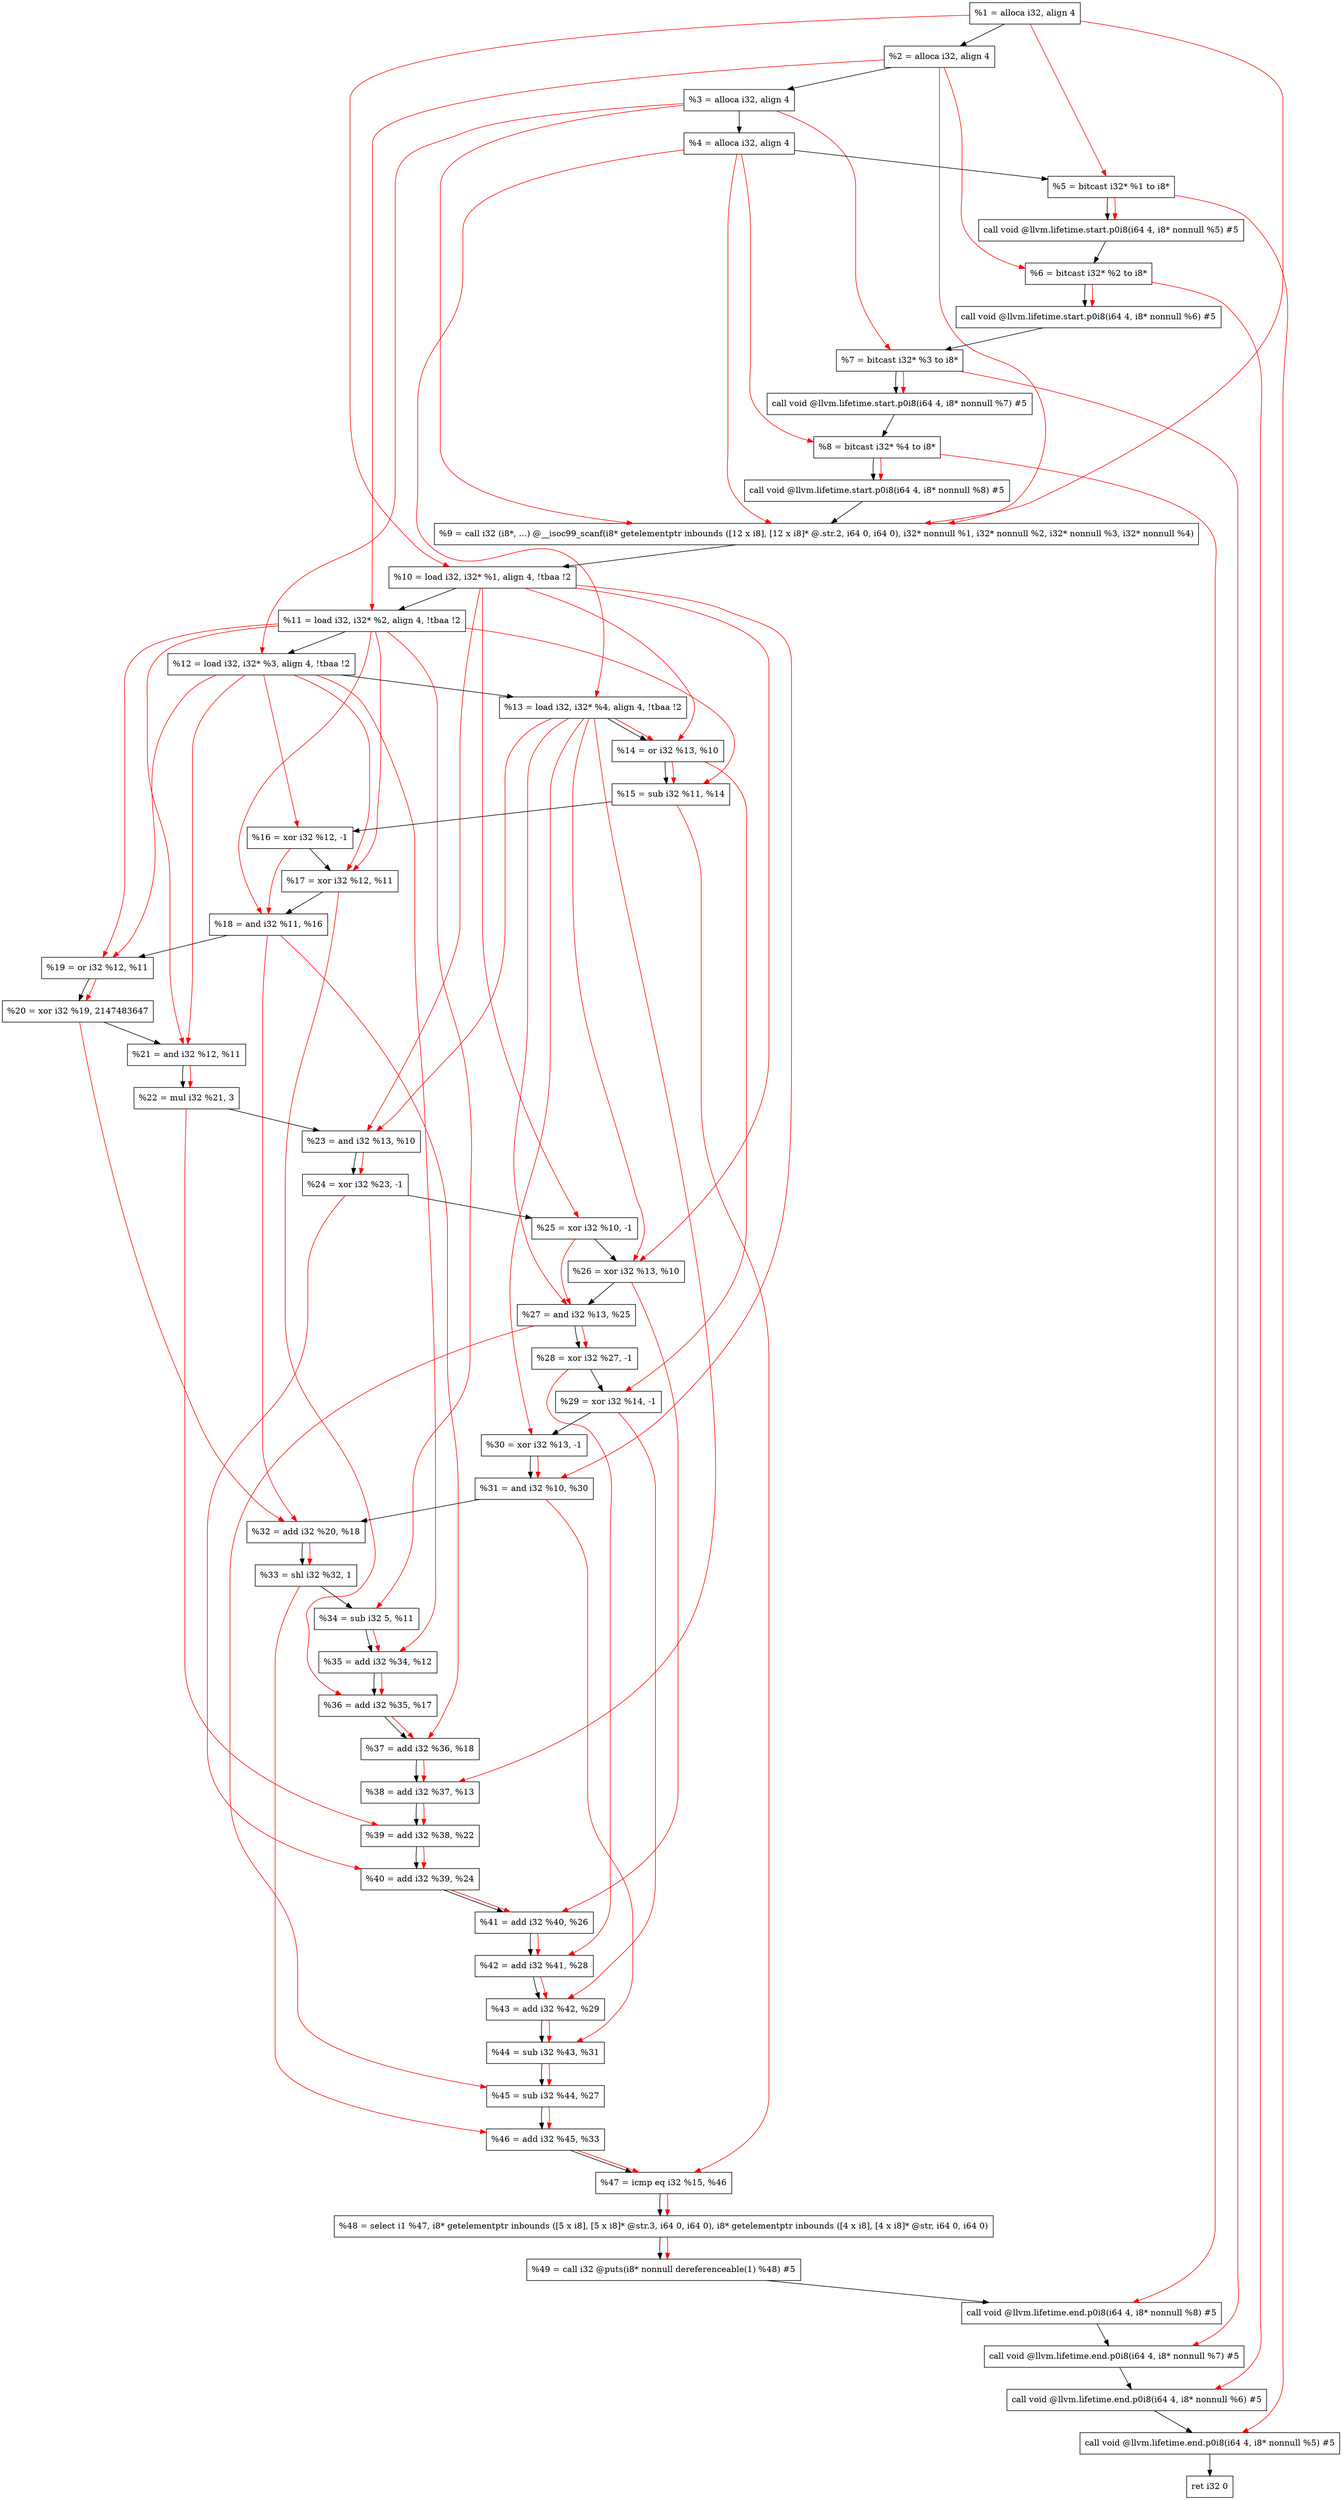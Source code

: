 digraph "DFG for'main' function" {
	Node0x105e808[shape=record, label="  %1 = alloca i32, align 4"];
	Node0x105e888[shape=record, label="  %2 = alloca i32, align 4"];
	Node0x105e918[shape=record, label="  %3 = alloca i32, align 4"];
	Node0x105e978[shape=record, label="  %4 = alloca i32, align 4"];
	Node0x105ea28[shape=record, label="  %5 = bitcast i32* %1 to i8*"];
	Node0x105ee58[shape=record, label="  call void @llvm.lifetime.start.p0i8(i64 4, i8* nonnull %5) #5"];
	Node0x105ef38[shape=record, label="  %6 = bitcast i32* %2 to i8*"];
	Node0x105f038[shape=record, label="  call void @llvm.lifetime.start.p0i8(i64 4, i8* nonnull %6) #5"];
	Node0x105f0f8[shape=record, label="  %7 = bitcast i32* %3 to i8*"];
	Node0x105f1a8[shape=record, label="  call void @llvm.lifetime.start.p0i8(i64 4, i8* nonnull %7) #5"];
	Node0x105f268[shape=record, label="  %8 = bitcast i32* %4 to i8*"];
	Node0x105f318[shape=record, label="  call void @llvm.lifetime.start.p0i8(i64 4, i8* nonnull %8) #5"];
	Node0x1059a30[shape=record, label="  %9 = call i32 (i8*, ...) @__isoc99_scanf(i8* getelementptr inbounds ([12 x i8], [12 x i8]* @.str.2, i64 0, i64 0), i32* nonnull %1, i32* nonnull %2, i32* nonnull %3, i32* nonnull %4)"];
	Node0x105f518[shape=record, label="  %10 = load i32, i32* %1, align 4, !tbaa !2"];
	Node0x1060488[shape=record, label="  %11 = load i32, i32* %2, align 4, !tbaa !2"];
	Node0x1060af8[shape=record, label="  %12 = load i32, i32* %3, align 4, !tbaa !2"];
	Node0x1060b58[shape=record, label="  %13 = load i32, i32* %4, align 4, !tbaa !2"];
	Node0x1060bd0[shape=record, label="  %14 = or i32 %13, %10"];
	Node0x1060c40[shape=record, label="  %15 = sub i32 %11, %14"];
	Node0x1060cb0[shape=record, label="  %16 = xor i32 %12, -1"];
	Node0x1060d20[shape=record, label="  %17 = xor i32 %12, %11"];
	Node0x1060d90[shape=record, label="  %18 = and i32 %11, %16"];
	Node0x1060e00[shape=record, label="  %19 = or i32 %12, %11"];
	Node0x1060e70[shape=record, label="  %20 = xor i32 %19, 2147483647"];
	Node0x1060ee0[shape=record, label="  %21 = and i32 %12, %11"];
	Node0x1060f50[shape=record, label="  %22 = mul i32 %21, 3"];
	Node0x1060fc0[shape=record, label="  %23 = and i32 %13, %10"];
	Node0x1061030[shape=record, label="  %24 = xor i32 %23, -1"];
	Node0x10610a0[shape=record, label="  %25 = xor i32 %10, -1"];
	Node0x1061110[shape=record, label="  %26 = xor i32 %13, %10"];
	Node0x1061180[shape=record, label="  %27 = and i32 %13, %25"];
	Node0x10611f0[shape=record, label="  %28 = xor i32 %27, -1"];
	Node0x1061260[shape=record, label="  %29 = xor i32 %14, -1"];
	Node0x10612d0[shape=record, label="  %30 = xor i32 %13, -1"];
	Node0x1061340[shape=record, label="  %31 = and i32 %10, %30"];
	Node0x10613b0[shape=record, label="  %32 = add i32 %20, %18"];
	Node0x1061420[shape=record, label="  %33 = shl i32 %32, 1"];
	Node0x1061490[shape=record, label="  %34 = sub i32 5, %11"];
	Node0x1061500[shape=record, label="  %35 = add i32 %34, %12"];
	Node0x1061570[shape=record, label="  %36 = add i32 %35, %17"];
	Node0x10615e0[shape=record, label="  %37 = add i32 %36, %18"];
	Node0x1061650[shape=record, label="  %38 = add i32 %37, %13"];
	Node0x10616c0[shape=record, label="  %39 = add i32 %38, %22"];
	Node0x1061730[shape=record, label="  %40 = add i32 %39, %24"];
	Node0x10617a0[shape=record, label="  %41 = add i32 %40, %26"];
	Node0x1061810[shape=record, label="  %42 = add i32 %41, %28"];
	Node0x1061880[shape=record, label="  %43 = add i32 %42, %29"];
	Node0x10618f0[shape=record, label="  %44 = sub i32 %43, %31"];
	Node0x1061960[shape=record, label="  %45 = sub i32 %44, %27"];
	Node0x10619d0[shape=record, label="  %46 = add i32 %45, %33"];
	Node0x1061a40[shape=record, label="  %47 = icmp eq i32 %15, %46"];
	Node0xffe8b8[shape=record, label="  %48 = select i1 %47, i8* getelementptr inbounds ([5 x i8], [5 x i8]* @str.3, i64 0, i64 0), i8* getelementptr inbounds ([4 x i8], [4 x i8]* @str, i64 0, i64 0)"];
	Node0x1061ad0[shape=record, label="  %49 = call i32 @puts(i8* nonnull dereferenceable(1) %48) #5"];
	Node0x1061d78[shape=record, label="  call void @llvm.lifetime.end.p0i8(i64 4, i8* nonnull %8) #5"];
	Node0x1061ed8[shape=record, label="  call void @llvm.lifetime.end.p0i8(i64 4, i8* nonnull %7) #5"];
	Node0x1061fe8[shape=record, label="  call void @llvm.lifetime.end.p0i8(i64 4, i8* nonnull %6) #5"];
	Node0x10620f8[shape=record, label="  call void @llvm.lifetime.end.p0i8(i64 4, i8* nonnull %5) #5"];
	Node0x10621b8[shape=record, label="  ret i32 0"];
	Node0x105e808 -> Node0x105e888;
	Node0x105e888 -> Node0x105e918;
	Node0x105e918 -> Node0x105e978;
	Node0x105e978 -> Node0x105ea28;
	Node0x105ea28 -> Node0x105ee58;
	Node0x105ee58 -> Node0x105ef38;
	Node0x105ef38 -> Node0x105f038;
	Node0x105f038 -> Node0x105f0f8;
	Node0x105f0f8 -> Node0x105f1a8;
	Node0x105f1a8 -> Node0x105f268;
	Node0x105f268 -> Node0x105f318;
	Node0x105f318 -> Node0x1059a30;
	Node0x1059a30 -> Node0x105f518;
	Node0x105f518 -> Node0x1060488;
	Node0x1060488 -> Node0x1060af8;
	Node0x1060af8 -> Node0x1060b58;
	Node0x1060b58 -> Node0x1060bd0;
	Node0x1060bd0 -> Node0x1060c40;
	Node0x1060c40 -> Node0x1060cb0;
	Node0x1060cb0 -> Node0x1060d20;
	Node0x1060d20 -> Node0x1060d90;
	Node0x1060d90 -> Node0x1060e00;
	Node0x1060e00 -> Node0x1060e70;
	Node0x1060e70 -> Node0x1060ee0;
	Node0x1060ee0 -> Node0x1060f50;
	Node0x1060f50 -> Node0x1060fc0;
	Node0x1060fc0 -> Node0x1061030;
	Node0x1061030 -> Node0x10610a0;
	Node0x10610a0 -> Node0x1061110;
	Node0x1061110 -> Node0x1061180;
	Node0x1061180 -> Node0x10611f0;
	Node0x10611f0 -> Node0x1061260;
	Node0x1061260 -> Node0x10612d0;
	Node0x10612d0 -> Node0x1061340;
	Node0x1061340 -> Node0x10613b0;
	Node0x10613b0 -> Node0x1061420;
	Node0x1061420 -> Node0x1061490;
	Node0x1061490 -> Node0x1061500;
	Node0x1061500 -> Node0x1061570;
	Node0x1061570 -> Node0x10615e0;
	Node0x10615e0 -> Node0x1061650;
	Node0x1061650 -> Node0x10616c0;
	Node0x10616c0 -> Node0x1061730;
	Node0x1061730 -> Node0x10617a0;
	Node0x10617a0 -> Node0x1061810;
	Node0x1061810 -> Node0x1061880;
	Node0x1061880 -> Node0x10618f0;
	Node0x10618f0 -> Node0x1061960;
	Node0x1061960 -> Node0x10619d0;
	Node0x10619d0 -> Node0x1061a40;
	Node0x1061a40 -> Node0xffe8b8;
	Node0xffe8b8 -> Node0x1061ad0;
	Node0x1061ad0 -> Node0x1061d78;
	Node0x1061d78 -> Node0x1061ed8;
	Node0x1061ed8 -> Node0x1061fe8;
	Node0x1061fe8 -> Node0x10620f8;
	Node0x10620f8 -> Node0x10621b8;
edge [color=red]
	Node0x105e808 -> Node0x105ea28;
	Node0x105ea28 -> Node0x105ee58;
	Node0x105e888 -> Node0x105ef38;
	Node0x105ef38 -> Node0x105f038;
	Node0x105e918 -> Node0x105f0f8;
	Node0x105f0f8 -> Node0x105f1a8;
	Node0x105e978 -> Node0x105f268;
	Node0x105f268 -> Node0x105f318;
	Node0x105e808 -> Node0x1059a30;
	Node0x105e888 -> Node0x1059a30;
	Node0x105e918 -> Node0x1059a30;
	Node0x105e978 -> Node0x1059a30;
	Node0x105e808 -> Node0x105f518;
	Node0x105e888 -> Node0x1060488;
	Node0x105e918 -> Node0x1060af8;
	Node0x105e978 -> Node0x1060b58;
	Node0x1060b58 -> Node0x1060bd0;
	Node0x105f518 -> Node0x1060bd0;
	Node0x1060488 -> Node0x1060c40;
	Node0x1060bd0 -> Node0x1060c40;
	Node0x1060af8 -> Node0x1060cb0;
	Node0x1060af8 -> Node0x1060d20;
	Node0x1060488 -> Node0x1060d20;
	Node0x1060488 -> Node0x1060d90;
	Node0x1060cb0 -> Node0x1060d90;
	Node0x1060af8 -> Node0x1060e00;
	Node0x1060488 -> Node0x1060e00;
	Node0x1060e00 -> Node0x1060e70;
	Node0x1060af8 -> Node0x1060ee0;
	Node0x1060488 -> Node0x1060ee0;
	Node0x1060ee0 -> Node0x1060f50;
	Node0x1060b58 -> Node0x1060fc0;
	Node0x105f518 -> Node0x1060fc0;
	Node0x1060fc0 -> Node0x1061030;
	Node0x105f518 -> Node0x10610a0;
	Node0x1060b58 -> Node0x1061110;
	Node0x105f518 -> Node0x1061110;
	Node0x1060b58 -> Node0x1061180;
	Node0x10610a0 -> Node0x1061180;
	Node0x1061180 -> Node0x10611f0;
	Node0x1060bd0 -> Node0x1061260;
	Node0x1060b58 -> Node0x10612d0;
	Node0x105f518 -> Node0x1061340;
	Node0x10612d0 -> Node0x1061340;
	Node0x1060e70 -> Node0x10613b0;
	Node0x1060d90 -> Node0x10613b0;
	Node0x10613b0 -> Node0x1061420;
	Node0x1060488 -> Node0x1061490;
	Node0x1061490 -> Node0x1061500;
	Node0x1060af8 -> Node0x1061500;
	Node0x1061500 -> Node0x1061570;
	Node0x1060d20 -> Node0x1061570;
	Node0x1061570 -> Node0x10615e0;
	Node0x1060d90 -> Node0x10615e0;
	Node0x10615e0 -> Node0x1061650;
	Node0x1060b58 -> Node0x1061650;
	Node0x1061650 -> Node0x10616c0;
	Node0x1060f50 -> Node0x10616c0;
	Node0x10616c0 -> Node0x1061730;
	Node0x1061030 -> Node0x1061730;
	Node0x1061730 -> Node0x10617a0;
	Node0x1061110 -> Node0x10617a0;
	Node0x10617a0 -> Node0x1061810;
	Node0x10611f0 -> Node0x1061810;
	Node0x1061810 -> Node0x1061880;
	Node0x1061260 -> Node0x1061880;
	Node0x1061880 -> Node0x10618f0;
	Node0x1061340 -> Node0x10618f0;
	Node0x10618f0 -> Node0x1061960;
	Node0x1061180 -> Node0x1061960;
	Node0x1061960 -> Node0x10619d0;
	Node0x1061420 -> Node0x10619d0;
	Node0x1060c40 -> Node0x1061a40;
	Node0x10619d0 -> Node0x1061a40;
	Node0x1061a40 -> Node0xffe8b8;
	Node0xffe8b8 -> Node0x1061ad0;
	Node0x105f268 -> Node0x1061d78;
	Node0x105f0f8 -> Node0x1061ed8;
	Node0x105ef38 -> Node0x1061fe8;
	Node0x105ea28 -> Node0x10620f8;
}
